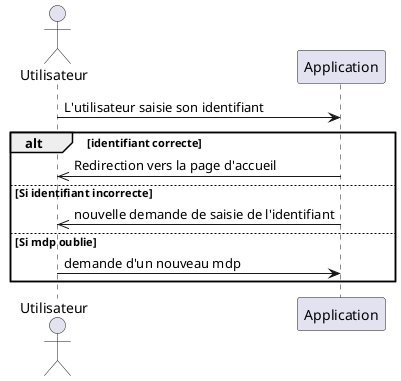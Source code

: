 @startuml
Actor Utilisateur As U
Participant Application As A

U -> A: L'utilisateur saisie son identifiant
Alt identifiant correcte
A ->>U: Redirection vers la page d'accueil
Else Si identifiant incorrecte
A ->>U: nouvelle demande de saisie de l'identifiant
Else Si mdp oublie
U ->A: demande d'un nouveau mdp
end


@enduml

